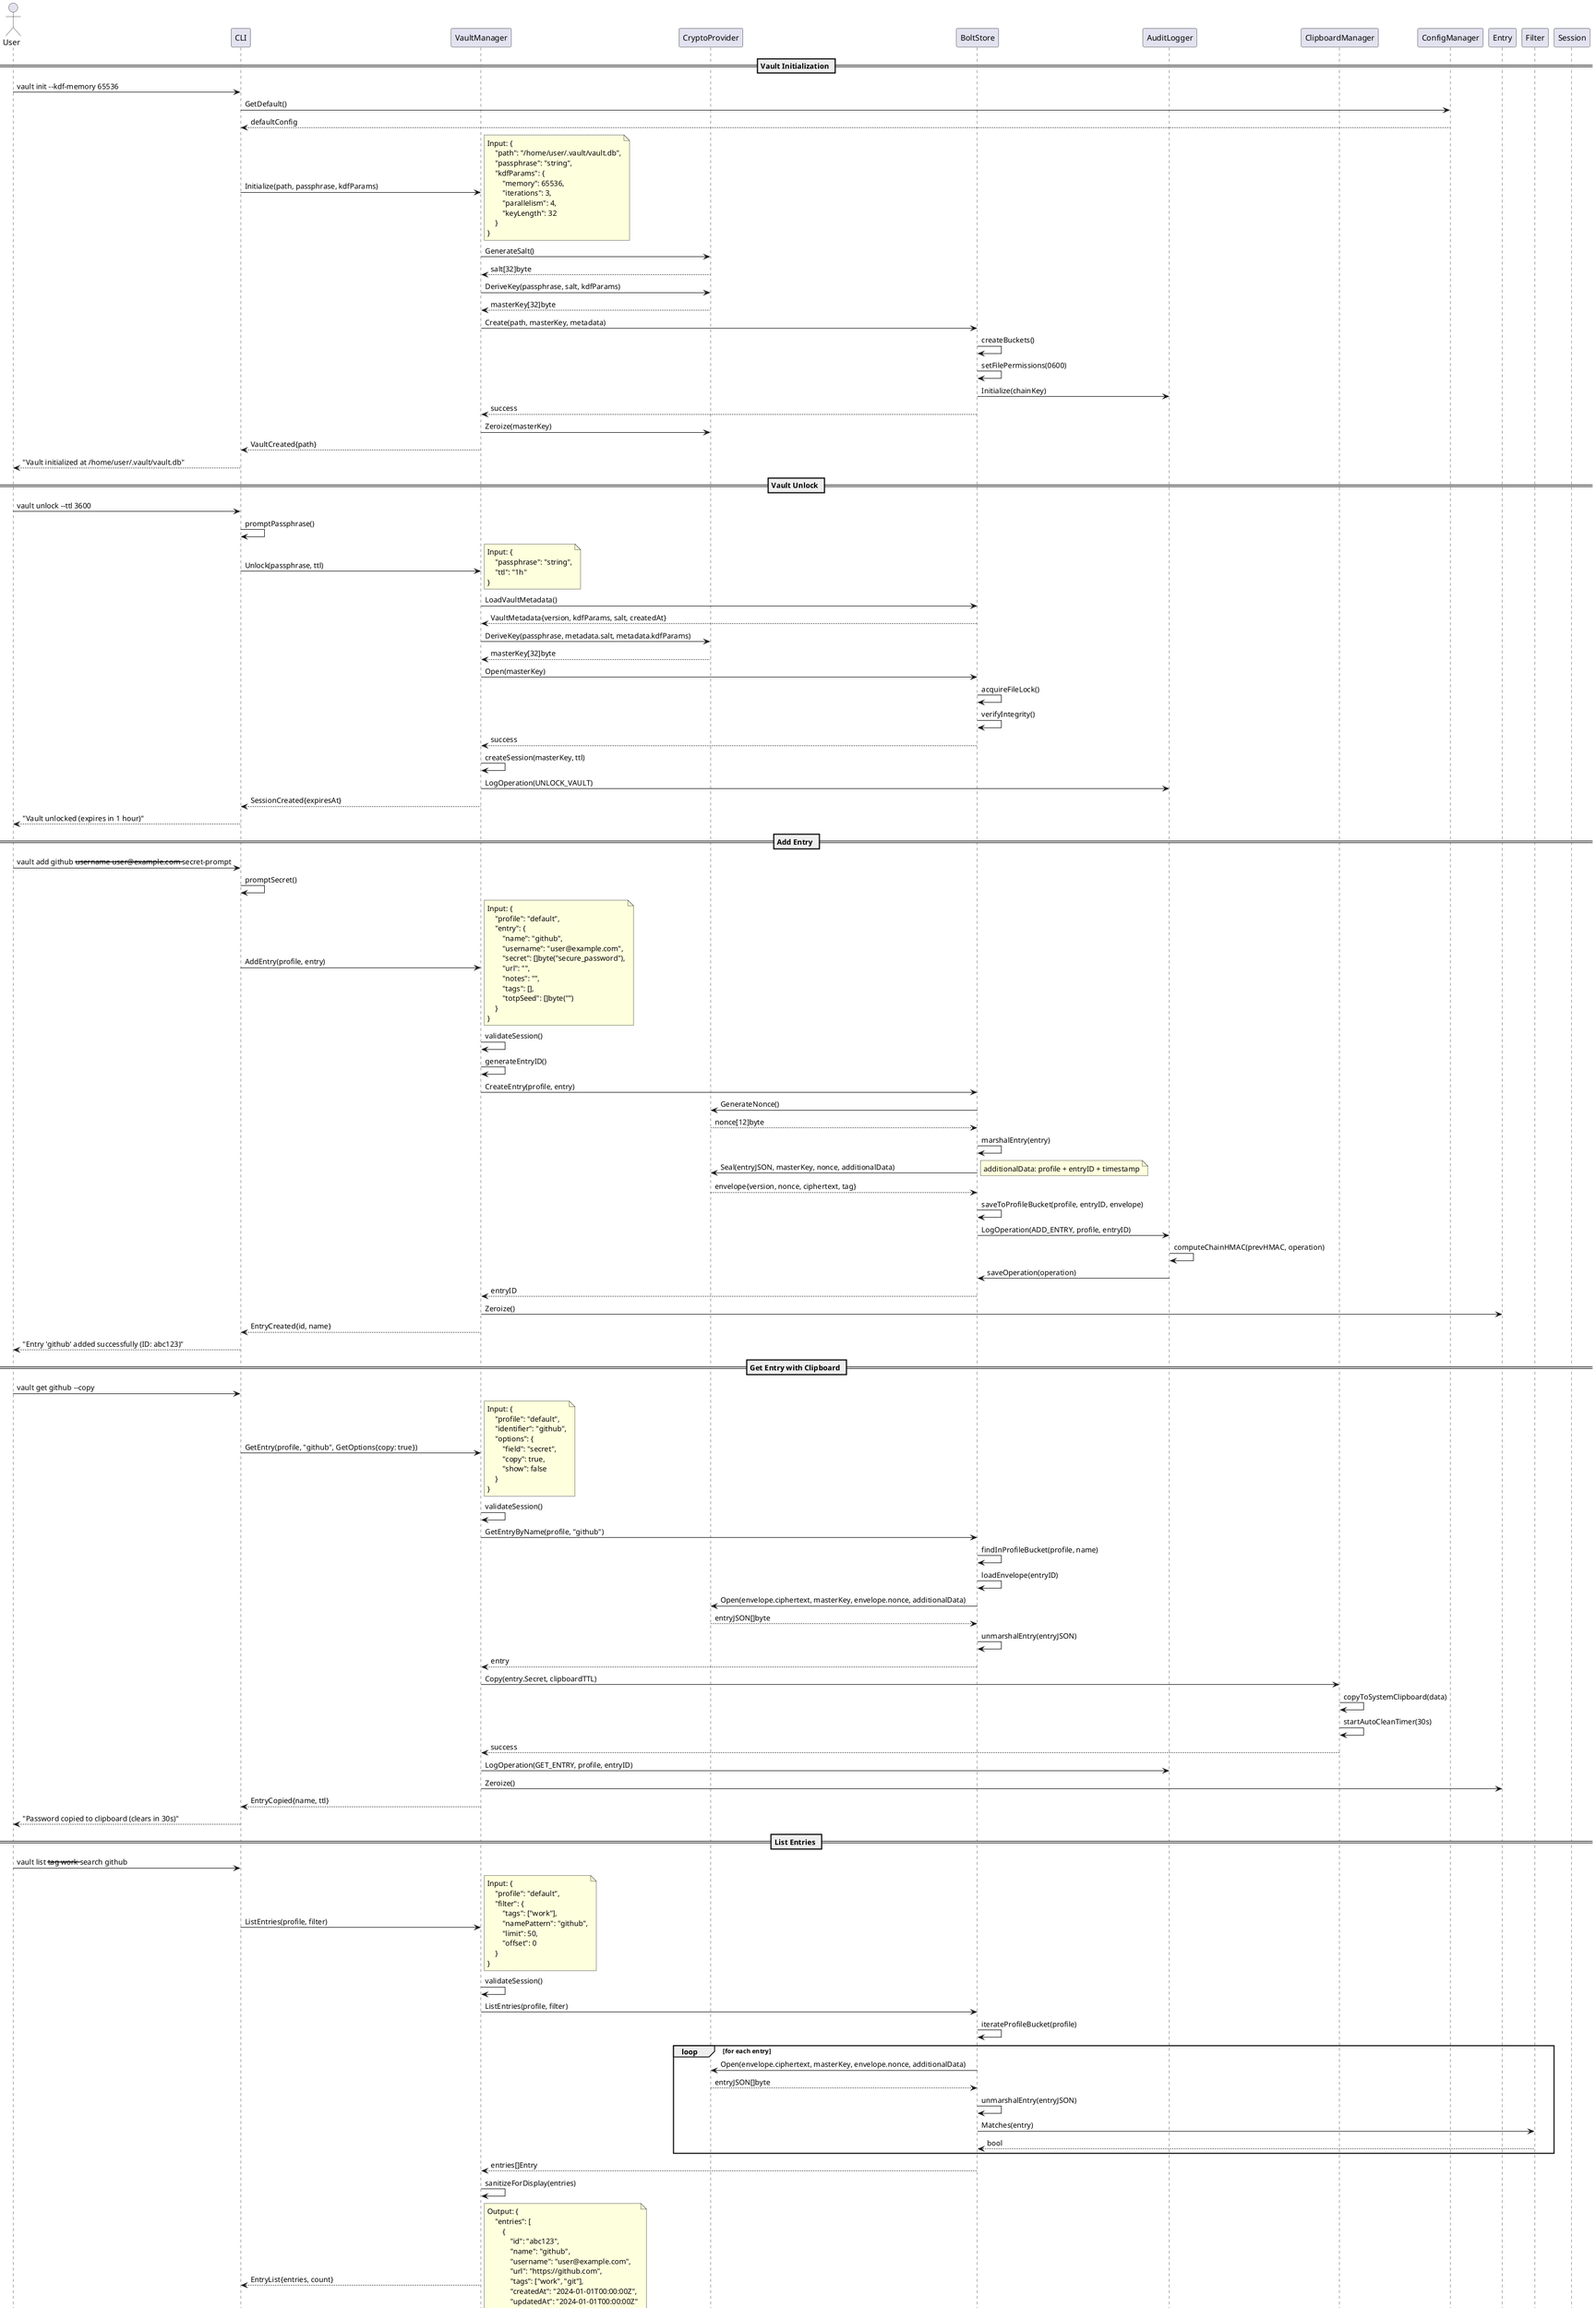 @startuml

actor User
participant "CLI" as CLI
participant "VaultManager" as VM
participant "CryptoProvider" as Crypto
participant "BoltStore" as Store
participant "AuditLogger" as Audit
participant "ClipboardManager" as Clip
participant "ConfigManager" as Config

== Vault Initialization ==
User -> CLI: vault init --kdf-memory 65536
CLI -> Config: GetDefault()
Config --> CLI: defaultConfig
CLI -> VM: Initialize(path, passphrase, kdfParams)
    note right
        Input: {
            "path": "/home/user/.vault/vault.db",
            "passphrase": "string",
            "kdfParams": {
                "memory": 65536,
                "iterations": 3,
                "parallelism": 4,
                "keyLength": 32
            }
        }
    end note
VM -> Crypto: GenerateSalt()
Crypto --> VM: salt[32]byte
VM -> Crypto: DeriveKey(passphrase, salt, kdfParams)
Crypto --> VM: masterKey[32]byte
VM -> Store: Create(path, masterKey, metadata)
Store -> Store: createBuckets()
Store -> Store: setFilePermissions(0600)
Store -> Audit: Initialize(chainKey)
Store --> VM: success
VM -> Crypto: Zeroize(masterKey)
VM --> CLI: VaultCreated{path}
CLI --> User: "Vault initialized at /home/user/.vault/vault.db"

== Vault Unlock ==
User -> CLI: vault unlock --ttl 3600
CLI -> CLI: promptPassphrase()
CLI -> VM: Unlock(passphrase, ttl)
    note right
        Input: {
            "passphrase": "string",
            "ttl": "1h"
        }
    end note
VM -> Store: LoadVaultMetadata()
Store --> VM: VaultMetadata{version, kdfParams, salt, createdAt}
VM -> Crypto: DeriveKey(passphrase, metadata.salt, metadata.kdfParams)
Crypto --> VM: masterKey[32]byte
VM -> Store: Open(masterKey)
Store -> Store: acquireFileLock()
Store -> Store: verifyIntegrity()
Store --> VM: success
VM -> VM: createSession(masterKey, ttl)
VM -> Audit: LogOperation(UNLOCK_VAULT)
VM --> CLI: SessionCreated{expiresAt}
CLI --> User: "Vault unlocked (expires in 1 hour)"

== Add Entry ==
User -> CLI: vault add github --username user@example.com --secret-prompt
CLI -> CLI: promptSecret()
CLI -> VM: AddEntry(profile, entry)
    note right
        Input: {
            "profile": "default",
            "entry": {
                "name": "github",
                "username": "user@example.com",
                "secret": []byte("secure_password"),
                "url": "",
                "notes": "",
                "tags": [],
                "totpSeed": []byte("")
            }
        }
    end note
VM -> VM: validateSession()
VM -> VM: generateEntryID()
VM -> Store: CreateEntry(profile, entry)
Store -> Crypto: GenerateNonce()
Crypto --> Store: nonce[12]byte
Store -> Store: marshalEntry(entry)
Store -> Crypto: Seal(entryJSON, masterKey, nonce, additionalData)
    note right
        additionalData: profile + entryID + timestamp
    end note
Crypto --> Store: envelope{version, nonce, ciphertext, tag}
Store -> Store: saveToProfileBucket(profile, entryID, envelope)
Store -> Audit: LogOperation(ADD_ENTRY, profile, entryID)
Audit -> Audit: computeChainHMAC(prevHMAC, operation)
Audit -> Store: saveOperation(operation)
Store --> VM: entryID
VM -> Entry: Zeroize()
VM --> CLI: EntryCreated{id, name}
CLI --> User: "Entry 'github' added successfully (ID: abc123)"

== Get Entry with Clipboard ==
User -> CLI: vault get github --copy
CLI -> VM: GetEntry(profile, "github", GetOptions{copy: true})
    note right
        Input: {
            "profile": "default",
            "identifier": "github",
            "options": {
                "field": "secret",
                "copy": true,
                "show": false
            }
        }
    end note
VM -> VM: validateSession()
VM -> Store: GetEntryByName(profile, "github")
Store -> Store: findInProfileBucket(profile, name)
Store -> Store: loadEnvelope(entryID)
Store -> Crypto: Open(envelope.ciphertext, masterKey, envelope.nonce, additionalData)
Crypto --> Store: entryJSON[]byte
Store -> Store: unmarshalEntry(entryJSON)
Store --> VM: entry
VM -> Clip: Copy(entry.Secret, clipboardTTL)
Clip -> Clip: copyToSystemClipboard(data)
Clip -> Clip: startAutoCleanTimer(30s)
Clip --> VM: success
VM -> Audit: LogOperation(GET_ENTRY, profile, entryID)
VM -> Entry: Zeroize()
VM --> CLI: EntryCopied{name, ttl}
CLI --> User: "Password copied to clipboard (clears in 30s)"

== List Entries ==
User -> CLI: vault list --tag work --search github
CLI -> VM: ListEntries(profile, filter)
    note right
        Input: {
            "profile": "default",
            "filter": {
                "tags": ["work"],
                "namePattern": "github",
                "limit": 50,
                "offset": 0
            }
        }
    end note
VM -> VM: validateSession()
VM -> Store: ListEntries(profile, filter)
Store -> Store: iterateProfileBucket(profile)
loop for each entry
    Store -> Crypto: Open(envelope.ciphertext, masterKey, envelope.nonce, additionalData)
    Crypto --> Store: entryJSON[]byte
    Store -> Store: unmarshalEntry(entryJSON)
    Store -> Filter: Matches(entry)
    Filter --> Store: bool
end
Store --> VM: entries[]Entry
VM -> VM: sanitizeForDisplay(entries)
VM --> CLI: EntryList{entries, count}
    note right
        Output: {
            "entries": [
                {
                    "id": "abc123",
                    "name": "github",
                    "username": "user@example.com",
                    "url": "https://github.com",
                    "tags": ["work", "git"],
                    "createdAt": "2024-01-01T00:00:00Z",
                    "updatedAt": "2024-01-01T00:00:00Z"
                }
            ],
            "total": 1,
            "filtered": 1
        }
    end note
CLI --> User: Display formatted table

== Update Entry ==
User -> CLI: vault update github --url https://github.com --tags work,git
CLI -> VM: UpdateEntry(profile, "github", updates)
    note right
        Input: {
            "profile": "default",
            "identifier": "github",
            "updates": {
                "url": "https://github.com",
                "tags": ["work", "git"]
            }
        }
    end note
VM -> VM: validateSession()
VM -> Store: GetEntryByName(profile, "github")
Store --> VM: currentEntry
VM -> VM: applyUpdates(currentEntry, updates)
VM -> Store: UpdateEntry(profile, entryID, updatedEntry)
Store -> Store: beginTransaction()
Store -> Crypto: GenerateNonce()
Crypto --> Store: newNonce[12]byte
Store -> Crypto: Seal(updatedEntryJSON, masterKey, newNonce, additionalData)
Crypto --> Store: newEnvelope
Store -> Store: replaceInProfileBucket(profile, entryID, newEnvelope)
Store -> Audit: LogOperation(UPDATE_ENTRY, profile, entryID)
Store -> Store: commitTransaction()
Store --> VM: success
VM -> Entry: Zeroize()
VM --> CLI: EntryUpdated{id, name}
CLI --> User: "Entry 'github' updated successfully"

== Master Key Rotation ==
User -> CLI: vault rotate-master-key
CLI -> CLI: promptCurrentPassphrase()
CLI -> CLI: promptNewPassphrase()
CLI -> CLI: confirmNewPassphrase()
CLI -> VM: RotateMasterKey(oldPassphrase, newPassphrase)
    note right
        Input: {
            "oldPassphrase": "string",
            "newPassphrase": "string"
        }
    end note
VM -> VM: validateSession()
VM -> Store: LoadVaultMetadata()
Store --> VM: metadata
VM -> Crypto: DeriveKey(oldPassphrase, metadata.salt, metadata.kdfParams)
Crypto --> VM: oldMasterKey[32]byte
VM -> VM: verifyCurrentKey(oldMasterKey)
VM -> Crypto: GenerateSalt()
Crypto --> VM: newSalt[32]byte
VM -> Crypto: DeriveKey(newPassphrase, newSalt, metadata.kdfParams)
Crypto --> VM: newMasterKey[32]byte
VM -> Store: BeginMasterKeyRotation(oldKey, newKey)
Store -> Store: beginTransaction()
Store -> Store: reencryptAllEntries(oldKey, newKey)
loop for each profile
    loop for each entry in profile
        Store -> Crypto: Open(oldEnvelope.ciphertext, oldKey, oldEnvelope.nonce, additionalData)
        Crypto --> Store: plaintext[]byte
        Store -> Crypto: GenerateNonce()
        Crypto --> Store: newNonce[12]byte
        Store -> Crypto: Seal(plaintext, newKey, newNonce, additionalData)
        Crypto --> Store: newEnvelope
        Store -> Store: replaceEntry(profile, entryID, newEnvelope)
        Store -> Crypto: Zeroize(plaintext)
    end
end
Store -> Store: updateVaultMetadata(newSalt, newKdfParams)
Store -> Audit: LogOperation(ROTATE_MASTER_KEY)
Store -> Store: commitTransaction()
Store --> VM: success
VM -> Crypto: Zeroize(oldMasterKey, newMasterKey)
VM -> VM: updateSession(newMasterKey)
VM --> CLI: MasterKeyRotated
CLI --> User: "Master key rotated successfully"

== Export Vault ==
User -> CLI: vault export --encrypted backup.vault
CLI -> VM: Export(path, ExportOptions{encrypted: true, includeSecrets: true})
    note right
        Input: {
            "path": "backup.vault",
            "options": {
                "encrypted": true,
                "includeSecrets": true,
                "profiles": ["all"]
            }
        }
    end note
VM -> VM: validateSession()
VM -> Store: ExportAllData()
Store -> Store: gatherAllProfiles()
Store -> Store: gatherAllEntries()
Store -> Store: gatherAuditLog()
Store --> VM: exportData
VM -> VM: createExportEnvelope(exportData, masterKey)
VM -> Crypto: GenerateNonce()
Crypto --> VM: exportNonce[12]byte
VM -> Crypto: Seal(exportJSON, masterKey, exportNonce, "export")
Crypto --> VM: exportEnvelope
VM -> VM: writeExportFile(path, exportEnvelope)
VM -> Audit: LogOperation(EXPORT_VAULT, "", path)
VM --> CLI: ExportCompleted{path, entryCount}
    note right
        Output: {
            "path": "backup.vault",
            "entryCount": 15,
            "profileCount": 3,
            "encrypted": true,
            "size": "2.4KB"
        }
    end note
CLI --> User: "Vault exported to backup.vault (15 entries, encrypted)"

== Audit Log Verification ==
User -> CLI: vault audit-log --verify
CLI -> VM: VerifyAuditLog()
VM -> VM: validateSession()
VM -> Audit: VerifyIntegrity()
Audit -> Store: loadAllOperations()
Store --> Audit: operations[]Operation
Audit -> Audit: loadChainKey()
Audit -> Audit: recomputeHMACChain(operations, chainKey)
loop for each operation
    Audit -> Audit: computeExpectedHMAC(prevHMAC, operation)
    Audit -> Audit: compareHMAC(expected, operation.HMAC)
end
Audit --> VM: VerificationResult{valid: true, operationCount: 42}
VM --> CLI: AuditVerified{operationCount, lastOperation}
    note right
        Output: {
            "valid": true,
            "operationCount": 42,
            "lastOperation": {
                "type": "ADD_ENTRY",
                "timestamp": "2024-01-01T12:00:00Z",
                "profile": "default"
            },
            "chainIntact": true
        }
    end note
CLI --> User: "Audit log verified: 42 operations, chain intact"

== Vault Lock ==
User -> CLI: vault lock
CLI -> VM: Lock()
VM -> VM: validateSession()
VM -> Session: Zeroize()
VM -> Store: Close()
Store -> Store: releaseFileLock()
Store -> Audit: LogOperation(LOCK_VAULT)
Store --> VM: success
VM --> CLI: VaultLocked
CLI --> User: "Vault locked successfully"

@enduml